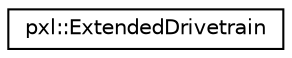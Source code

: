 digraph "Graphical Class Hierarchy"
{
 // LATEX_PDF_SIZE
  edge [fontname="Helvetica",fontsize="10",labelfontname="Helvetica",labelfontsize="10"];
  node [fontname="Helvetica",fontsize="10",shape=record];
  rankdir="LR";
  Node0 [label="pxl::ExtendedDrivetrain",height=0.2,width=0.4,color="black", fillcolor="white", style="filled",URL="$classpxl_1_1ExtendedDrivetrain.html",tooltip=" "];
}
